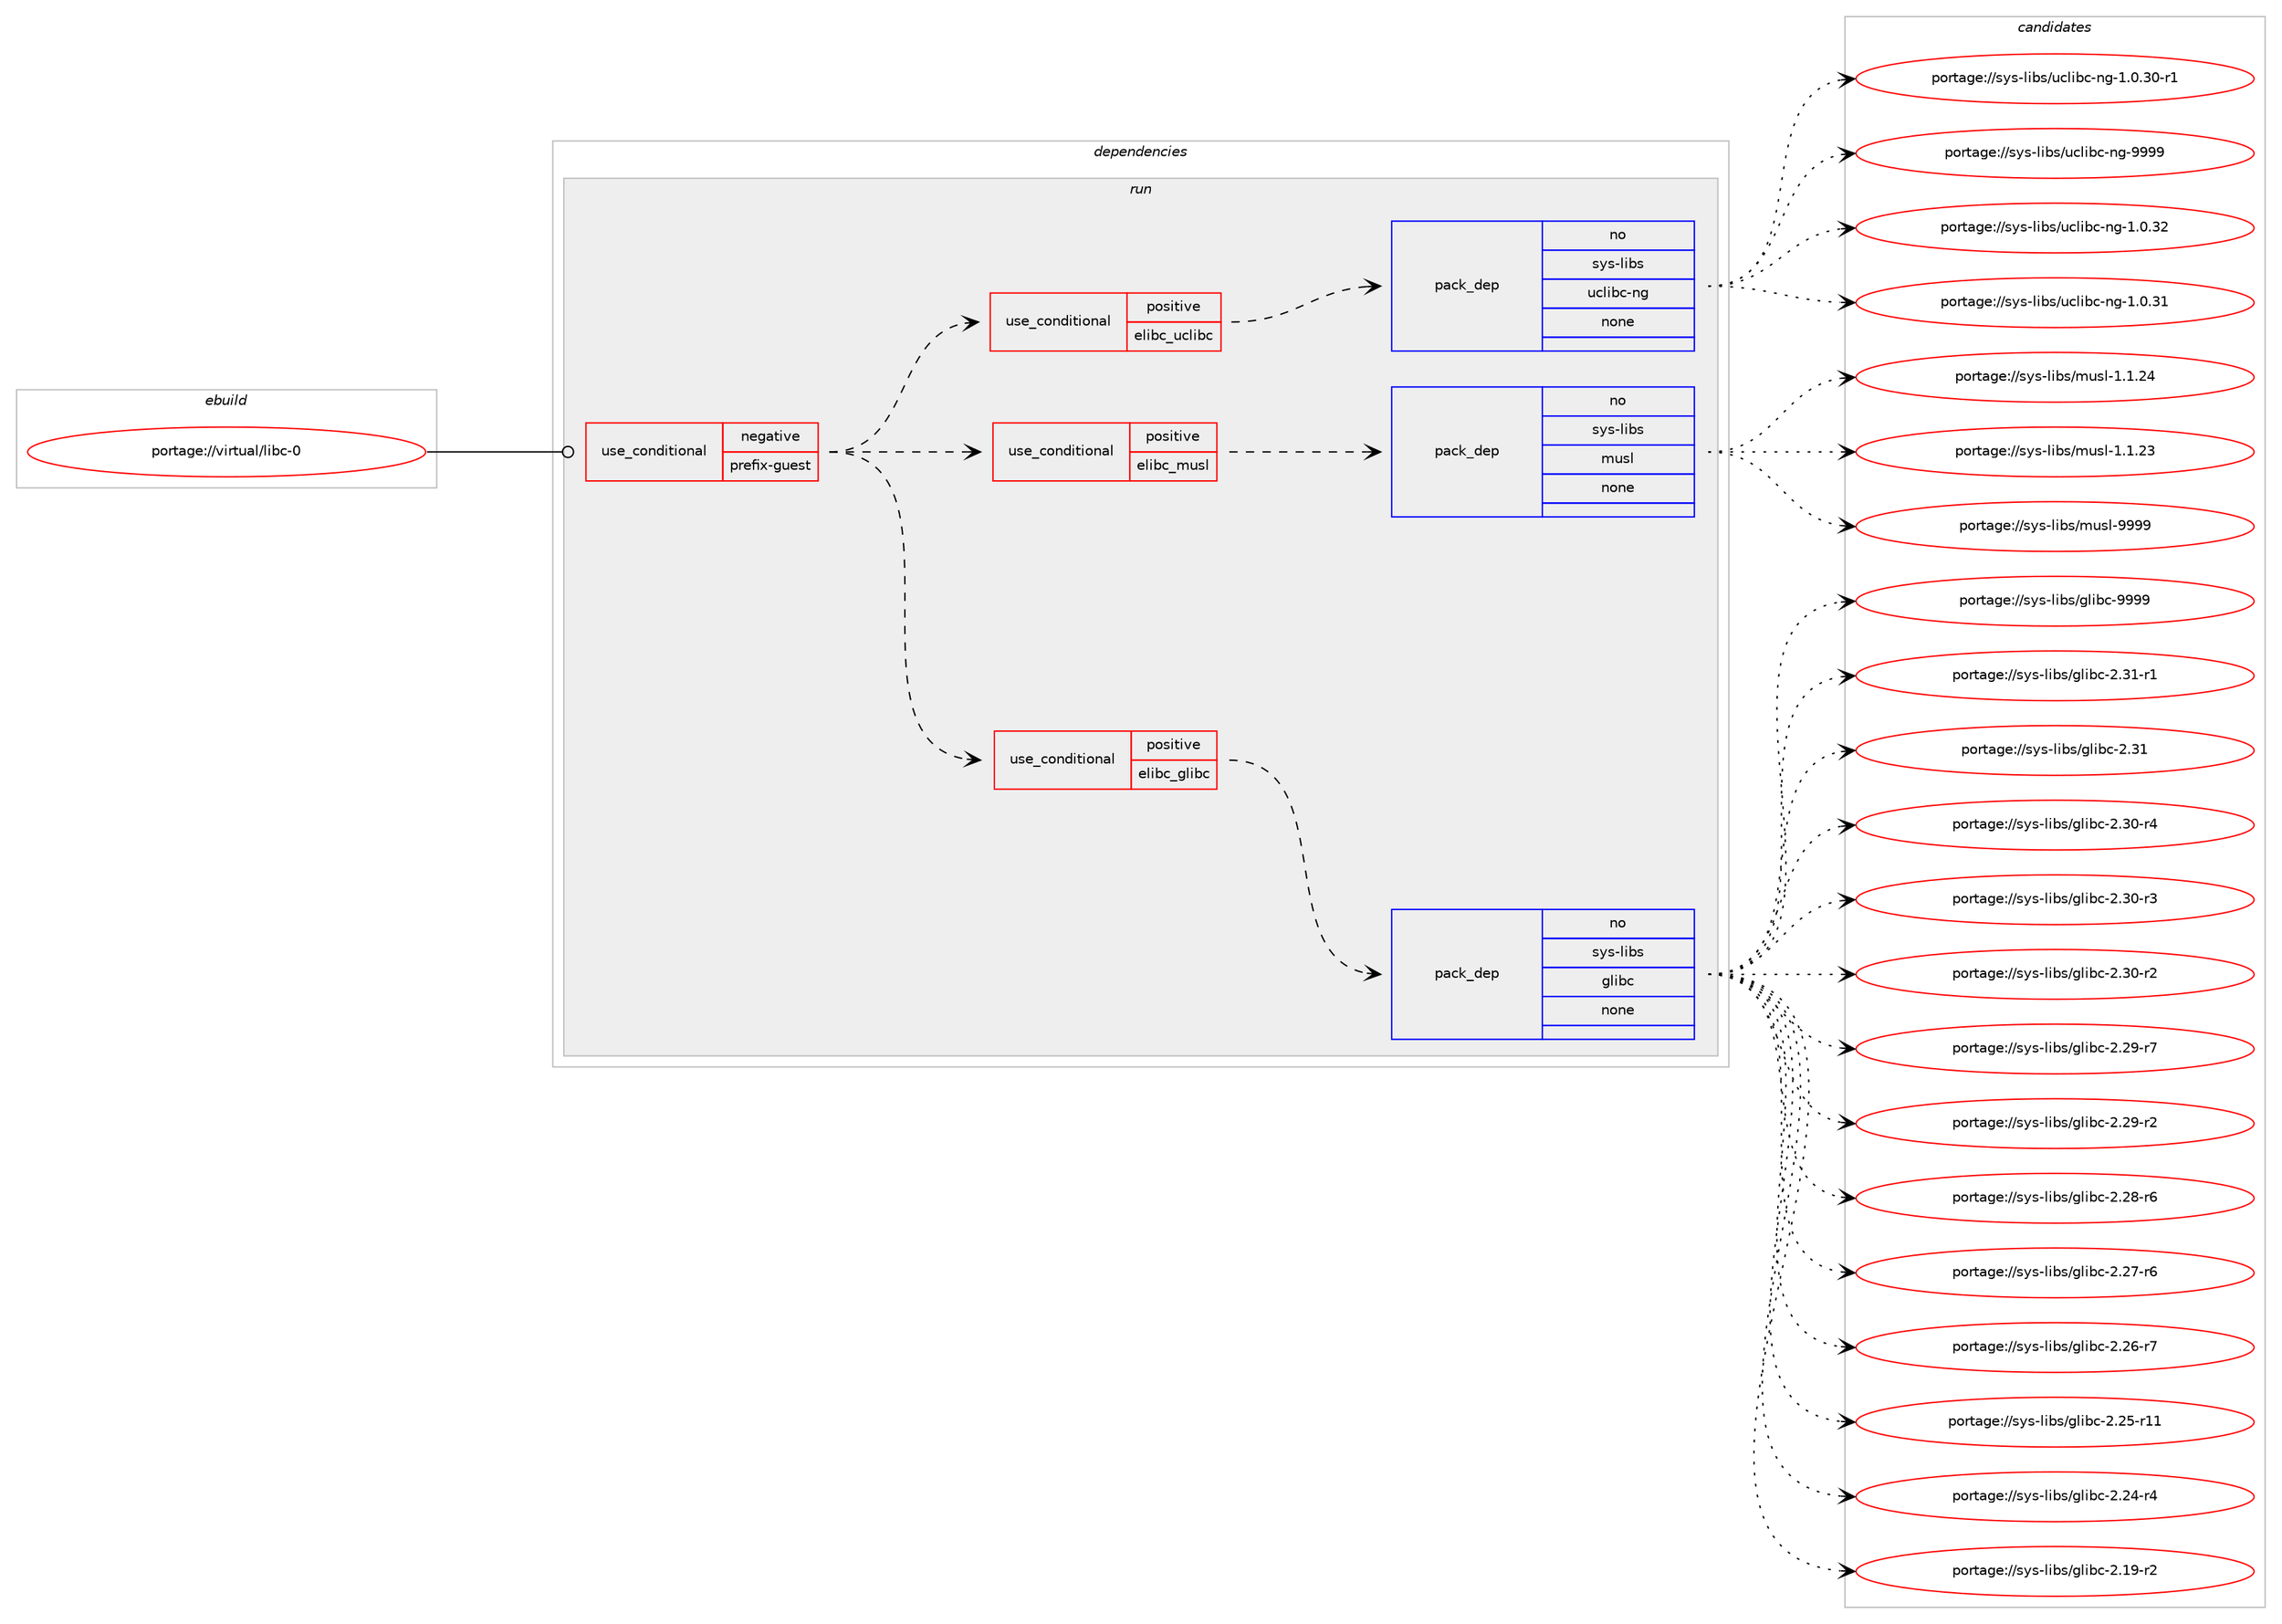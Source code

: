 digraph prolog {

# *************
# Graph options
# *************

newrank=true;
concentrate=true;
compound=true;
graph [rankdir=LR,fontname=Helvetica,fontsize=10,ranksep=1.5];#, ranksep=2.5, nodesep=0.2];
edge  [arrowhead=vee];
node  [fontname=Helvetica,fontsize=10];

# **********
# The ebuild
# **********

subgraph cluster_leftcol {
color=gray;
rank=same;
label=<<i>ebuild</i>>;
id [label="portage://virtual/libc-0", color=red, width=4, href="../virtual/libc-0.svg"];
}

# ****************
# The dependencies
# ****************

subgraph cluster_midcol {
color=gray;
label=<<i>dependencies</i>>;
subgraph cluster_compile {
fillcolor="#eeeeee";
style=filled;
label=<<i>compile</i>>;
}
subgraph cluster_compileandrun {
fillcolor="#eeeeee";
style=filled;
label=<<i>compile and run</i>>;
}
subgraph cluster_run {
fillcolor="#eeeeee";
style=filled;
label=<<i>run</i>>;
subgraph cond6773 {
dependency37707 [label=<<TABLE BORDER="0" CELLBORDER="1" CELLSPACING="0" CELLPADDING="4"><TR><TD ROWSPAN="3" CELLPADDING="10">use_conditional</TD></TR><TR><TD>negative</TD></TR><TR><TD>prefix-guest</TD></TR></TABLE>>, shape=none, color=red];
subgraph cond6774 {
dependency37708 [label=<<TABLE BORDER="0" CELLBORDER="1" CELLSPACING="0" CELLPADDING="4"><TR><TD ROWSPAN="3" CELLPADDING="10">use_conditional</TD></TR><TR><TD>positive</TD></TR><TR><TD>elibc_glibc</TD></TR></TABLE>>, shape=none, color=red];
subgraph pack30114 {
dependency37709 [label=<<TABLE BORDER="0" CELLBORDER="1" CELLSPACING="0" CELLPADDING="4" WIDTH="220"><TR><TD ROWSPAN="6" CELLPADDING="30">pack_dep</TD></TR><TR><TD WIDTH="110">no</TD></TR><TR><TD>sys-libs</TD></TR><TR><TD>glibc</TD></TR><TR><TD>none</TD></TR><TR><TD></TD></TR></TABLE>>, shape=none, color=blue];
}
dependency37708:e -> dependency37709:w [weight=20,style="dashed",arrowhead="vee"];
}
dependency37707:e -> dependency37708:w [weight=20,style="dashed",arrowhead="vee"];
subgraph cond6775 {
dependency37710 [label=<<TABLE BORDER="0" CELLBORDER="1" CELLSPACING="0" CELLPADDING="4"><TR><TD ROWSPAN="3" CELLPADDING="10">use_conditional</TD></TR><TR><TD>positive</TD></TR><TR><TD>elibc_musl</TD></TR></TABLE>>, shape=none, color=red];
subgraph pack30115 {
dependency37711 [label=<<TABLE BORDER="0" CELLBORDER="1" CELLSPACING="0" CELLPADDING="4" WIDTH="220"><TR><TD ROWSPAN="6" CELLPADDING="30">pack_dep</TD></TR><TR><TD WIDTH="110">no</TD></TR><TR><TD>sys-libs</TD></TR><TR><TD>musl</TD></TR><TR><TD>none</TD></TR><TR><TD></TD></TR></TABLE>>, shape=none, color=blue];
}
dependency37710:e -> dependency37711:w [weight=20,style="dashed",arrowhead="vee"];
}
dependency37707:e -> dependency37710:w [weight=20,style="dashed",arrowhead="vee"];
subgraph cond6776 {
dependency37712 [label=<<TABLE BORDER="0" CELLBORDER="1" CELLSPACING="0" CELLPADDING="4"><TR><TD ROWSPAN="3" CELLPADDING="10">use_conditional</TD></TR><TR><TD>positive</TD></TR><TR><TD>elibc_uclibc</TD></TR></TABLE>>, shape=none, color=red];
subgraph pack30116 {
dependency37713 [label=<<TABLE BORDER="0" CELLBORDER="1" CELLSPACING="0" CELLPADDING="4" WIDTH="220"><TR><TD ROWSPAN="6" CELLPADDING="30">pack_dep</TD></TR><TR><TD WIDTH="110">no</TD></TR><TR><TD>sys-libs</TD></TR><TR><TD>uclibc-ng</TD></TR><TR><TD>none</TD></TR><TR><TD></TD></TR></TABLE>>, shape=none, color=blue];
}
dependency37712:e -> dependency37713:w [weight=20,style="dashed",arrowhead="vee"];
}
dependency37707:e -> dependency37712:w [weight=20,style="dashed",arrowhead="vee"];
}
id:e -> dependency37707:w [weight=20,style="solid",arrowhead="odot"];
}
}

# **************
# The candidates
# **************

subgraph cluster_choices {
rank=same;
color=gray;
label=<<i>candidates</i>>;

subgraph choice30114 {
color=black;
nodesep=1;
choice11512111545108105981154710310810598994557575757 [label="portage://sys-libs/glibc-9999", color=red, width=4,href="../sys-libs/glibc-9999.svg"];
choice115121115451081059811547103108105989945504651494511449 [label="portage://sys-libs/glibc-2.31-r1", color=red, width=4,href="../sys-libs/glibc-2.31-r1.svg"];
choice11512111545108105981154710310810598994550465149 [label="portage://sys-libs/glibc-2.31", color=red, width=4,href="../sys-libs/glibc-2.31.svg"];
choice115121115451081059811547103108105989945504651484511452 [label="portage://sys-libs/glibc-2.30-r4", color=red, width=4,href="../sys-libs/glibc-2.30-r4.svg"];
choice115121115451081059811547103108105989945504651484511451 [label="portage://sys-libs/glibc-2.30-r3", color=red, width=4,href="../sys-libs/glibc-2.30-r3.svg"];
choice115121115451081059811547103108105989945504651484511450 [label="portage://sys-libs/glibc-2.30-r2", color=red, width=4,href="../sys-libs/glibc-2.30-r2.svg"];
choice115121115451081059811547103108105989945504650574511455 [label="portage://sys-libs/glibc-2.29-r7", color=red, width=4,href="../sys-libs/glibc-2.29-r7.svg"];
choice115121115451081059811547103108105989945504650574511450 [label="portage://sys-libs/glibc-2.29-r2", color=red, width=4,href="../sys-libs/glibc-2.29-r2.svg"];
choice115121115451081059811547103108105989945504650564511454 [label="portage://sys-libs/glibc-2.28-r6", color=red, width=4,href="../sys-libs/glibc-2.28-r6.svg"];
choice115121115451081059811547103108105989945504650554511454 [label="portage://sys-libs/glibc-2.27-r6", color=red, width=4,href="../sys-libs/glibc-2.27-r6.svg"];
choice115121115451081059811547103108105989945504650544511455 [label="portage://sys-libs/glibc-2.26-r7", color=red, width=4,href="../sys-libs/glibc-2.26-r7.svg"];
choice11512111545108105981154710310810598994550465053451144949 [label="portage://sys-libs/glibc-2.25-r11", color=red, width=4,href="../sys-libs/glibc-2.25-r11.svg"];
choice115121115451081059811547103108105989945504650524511452 [label="portage://sys-libs/glibc-2.24-r4", color=red, width=4,href="../sys-libs/glibc-2.24-r4.svg"];
choice115121115451081059811547103108105989945504649574511450 [label="portage://sys-libs/glibc-2.19-r2", color=red, width=4,href="../sys-libs/glibc-2.19-r2.svg"];
dependency37709:e -> choice11512111545108105981154710310810598994557575757:w [style=dotted,weight="100"];
dependency37709:e -> choice115121115451081059811547103108105989945504651494511449:w [style=dotted,weight="100"];
dependency37709:e -> choice11512111545108105981154710310810598994550465149:w [style=dotted,weight="100"];
dependency37709:e -> choice115121115451081059811547103108105989945504651484511452:w [style=dotted,weight="100"];
dependency37709:e -> choice115121115451081059811547103108105989945504651484511451:w [style=dotted,weight="100"];
dependency37709:e -> choice115121115451081059811547103108105989945504651484511450:w [style=dotted,weight="100"];
dependency37709:e -> choice115121115451081059811547103108105989945504650574511455:w [style=dotted,weight="100"];
dependency37709:e -> choice115121115451081059811547103108105989945504650574511450:w [style=dotted,weight="100"];
dependency37709:e -> choice115121115451081059811547103108105989945504650564511454:w [style=dotted,weight="100"];
dependency37709:e -> choice115121115451081059811547103108105989945504650554511454:w [style=dotted,weight="100"];
dependency37709:e -> choice115121115451081059811547103108105989945504650544511455:w [style=dotted,weight="100"];
dependency37709:e -> choice11512111545108105981154710310810598994550465053451144949:w [style=dotted,weight="100"];
dependency37709:e -> choice115121115451081059811547103108105989945504650524511452:w [style=dotted,weight="100"];
dependency37709:e -> choice115121115451081059811547103108105989945504649574511450:w [style=dotted,weight="100"];
}
subgraph choice30115 {
color=black;
nodesep=1;
choice1151211154510810598115471091171151084557575757 [label="portage://sys-libs/musl-9999", color=red, width=4,href="../sys-libs/musl-9999.svg"];
choice11512111545108105981154710911711510845494649465052 [label="portage://sys-libs/musl-1.1.24", color=red, width=4,href="../sys-libs/musl-1.1.24.svg"];
choice11512111545108105981154710911711510845494649465051 [label="portage://sys-libs/musl-1.1.23", color=red, width=4,href="../sys-libs/musl-1.1.23.svg"];
dependency37711:e -> choice1151211154510810598115471091171151084557575757:w [style=dotted,weight="100"];
dependency37711:e -> choice11512111545108105981154710911711510845494649465052:w [style=dotted,weight="100"];
dependency37711:e -> choice11512111545108105981154710911711510845494649465051:w [style=dotted,weight="100"];
}
subgraph choice30116 {
color=black;
nodesep=1;
choice115121115451081059811547117991081059899451101034557575757 [label="portage://sys-libs/uclibc-ng-9999", color=red, width=4,href="../sys-libs/uclibc-ng-9999.svg"];
choice1151211154510810598115471179910810598994511010345494648465150 [label="portage://sys-libs/uclibc-ng-1.0.32", color=red, width=4,href="../sys-libs/uclibc-ng-1.0.32.svg"];
choice1151211154510810598115471179910810598994511010345494648465149 [label="portage://sys-libs/uclibc-ng-1.0.31", color=red, width=4,href="../sys-libs/uclibc-ng-1.0.31.svg"];
choice11512111545108105981154711799108105989945110103454946484651484511449 [label="portage://sys-libs/uclibc-ng-1.0.30-r1", color=red, width=4,href="../sys-libs/uclibc-ng-1.0.30-r1.svg"];
dependency37713:e -> choice115121115451081059811547117991081059899451101034557575757:w [style=dotted,weight="100"];
dependency37713:e -> choice1151211154510810598115471179910810598994511010345494648465150:w [style=dotted,weight="100"];
dependency37713:e -> choice1151211154510810598115471179910810598994511010345494648465149:w [style=dotted,weight="100"];
dependency37713:e -> choice11512111545108105981154711799108105989945110103454946484651484511449:w [style=dotted,weight="100"];
}
}

}
